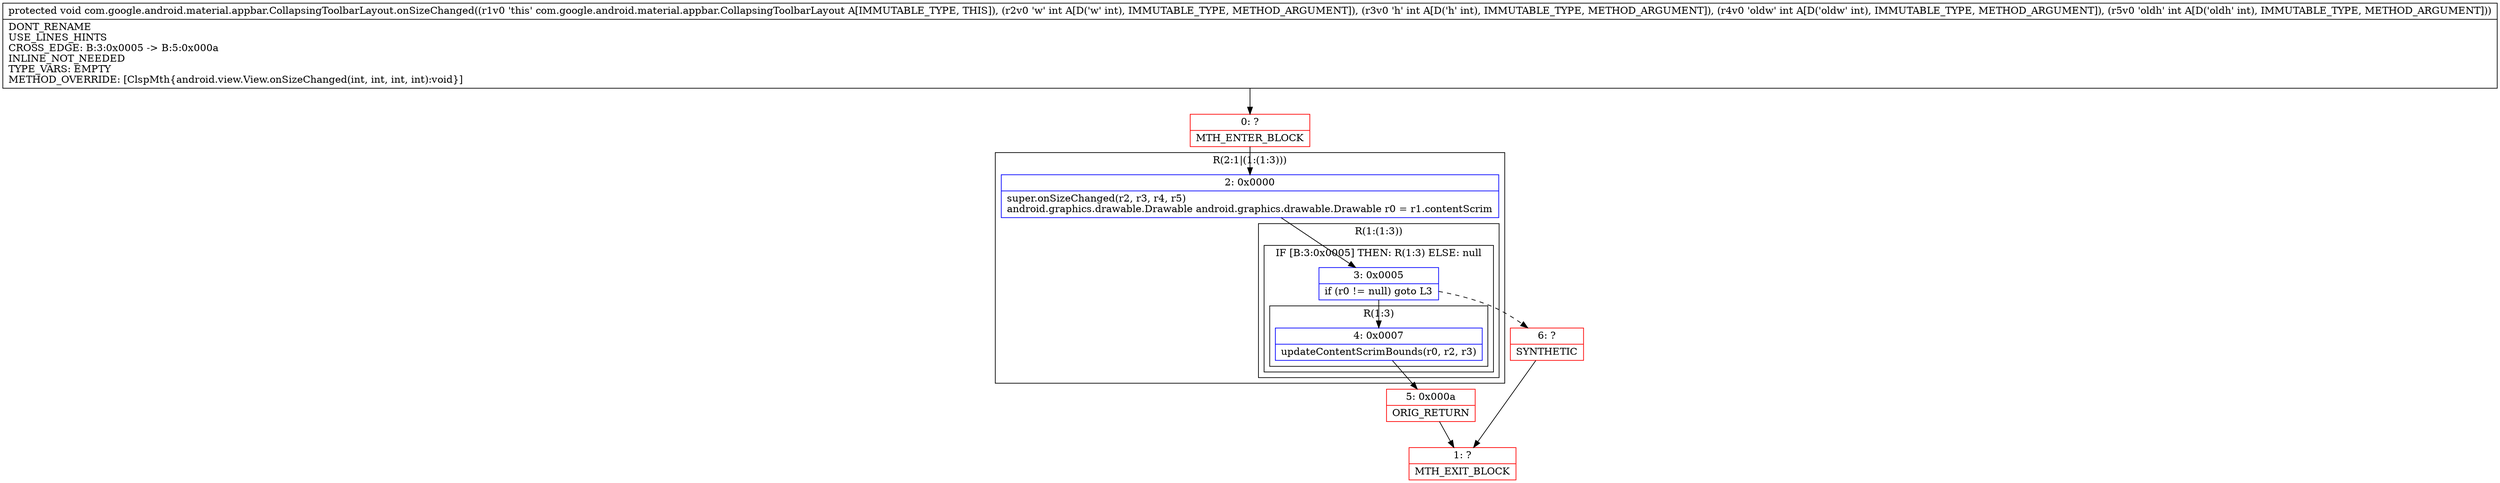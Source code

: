 digraph "CFG forcom.google.android.material.appbar.CollapsingToolbarLayout.onSizeChanged(IIII)V" {
subgraph cluster_Region_913855050 {
label = "R(2:1|(1:(1:3)))";
node [shape=record,color=blue];
Node_2 [shape=record,label="{2\:\ 0x0000|super.onSizeChanged(r2, r3, r4, r5)\landroid.graphics.drawable.Drawable android.graphics.drawable.Drawable r0 = r1.contentScrim\l}"];
subgraph cluster_Region_1321874333 {
label = "R(1:(1:3))";
node [shape=record,color=blue];
subgraph cluster_IfRegion_594235249 {
label = "IF [B:3:0x0005] THEN: R(1:3) ELSE: null";
node [shape=record,color=blue];
Node_3 [shape=record,label="{3\:\ 0x0005|if (r0 != null) goto L3\l}"];
subgraph cluster_Region_344409346 {
label = "R(1:3)";
node [shape=record,color=blue];
Node_4 [shape=record,label="{4\:\ 0x0007|updateContentScrimBounds(r0, r2, r3)\l}"];
}
}
}
}
Node_0 [shape=record,color=red,label="{0\:\ ?|MTH_ENTER_BLOCK\l}"];
Node_5 [shape=record,color=red,label="{5\:\ 0x000a|ORIG_RETURN\l}"];
Node_1 [shape=record,color=red,label="{1\:\ ?|MTH_EXIT_BLOCK\l}"];
Node_6 [shape=record,color=red,label="{6\:\ ?|SYNTHETIC\l}"];
MethodNode[shape=record,label="{protected void com.google.android.material.appbar.CollapsingToolbarLayout.onSizeChanged((r1v0 'this' com.google.android.material.appbar.CollapsingToolbarLayout A[IMMUTABLE_TYPE, THIS]), (r2v0 'w' int A[D('w' int), IMMUTABLE_TYPE, METHOD_ARGUMENT]), (r3v0 'h' int A[D('h' int), IMMUTABLE_TYPE, METHOD_ARGUMENT]), (r4v0 'oldw' int A[D('oldw' int), IMMUTABLE_TYPE, METHOD_ARGUMENT]), (r5v0 'oldh' int A[D('oldh' int), IMMUTABLE_TYPE, METHOD_ARGUMENT]))  | DONT_RENAME\lUSE_LINES_HINTS\lCROSS_EDGE: B:3:0x0005 \-\> B:5:0x000a\lINLINE_NOT_NEEDED\lTYPE_VARS: EMPTY\lMETHOD_OVERRIDE: [ClspMth\{android.view.View.onSizeChanged(int, int, int, int):void\}]\l}"];
MethodNode -> Node_0;Node_2 -> Node_3;
Node_3 -> Node_4;
Node_3 -> Node_6[style=dashed];
Node_4 -> Node_5;
Node_0 -> Node_2;
Node_5 -> Node_1;
Node_6 -> Node_1;
}

